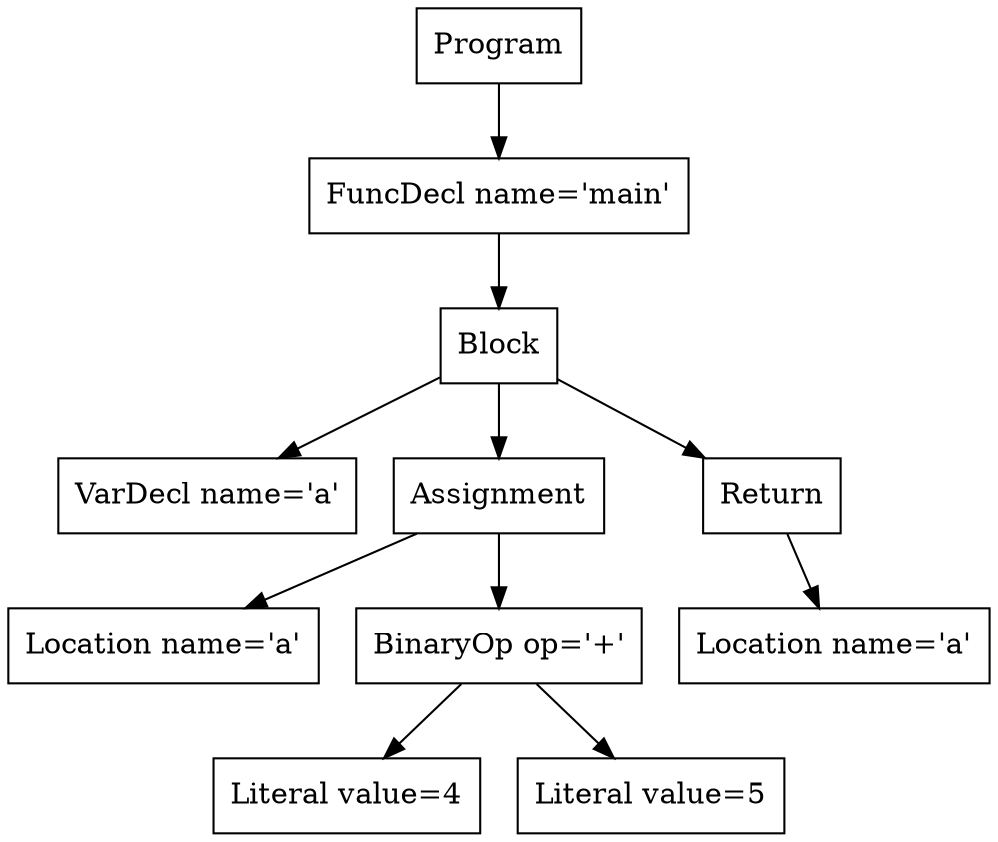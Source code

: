 digraph AST {
3 [shape=box, label="VarDecl name='a'"];
5 [shape=box, label="Location name='a'"];
7 [shape=box, label="Literal value=4"];
8 [shape=box, label="Literal value=5"];
6 [shape=box, label="BinaryOp op='+'"];
6 -> 7;
6 -> 8;
4 [shape=box, label="Assignment"];
4 -> 5;
4 -> 6;
10 [shape=box, label="Location name='a'"];
9 [shape=box, label="Return"];
9 -> 10;
2 [shape=box, label="Block"];
2 -> 3;
2 -> 4;
2 -> 9;
1 [shape=box, label="FuncDecl name='main'"];
1 -> 2;
0 [shape=box, label="Program"];
0 -> 1;
}
